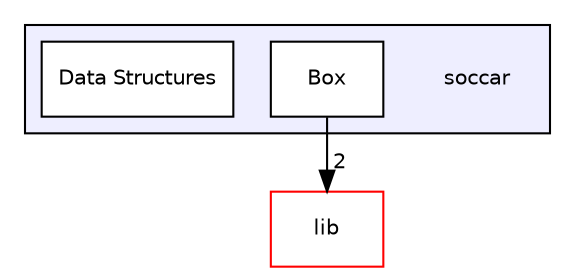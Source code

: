 digraph "soccar" {
  compound=true
  node [ fontsize="10", fontname="Helvetica"];
  edge [ labelfontsize="10", labelfontname="Helvetica"];
  subgraph clusterdir_c3287c44aff5d884b78bd3f7984dd3a3 {
    graph [ bgcolor="#eeeeff", pencolor="black", label="" URL="dir_c3287c44aff5d884b78bd3f7984dd3a3.html"];
    dir_c3287c44aff5d884b78bd3f7984dd3a3 [shape=plaintext label="soccar"];
    dir_dc53b9de577cbd9fc71d4550f68828af [shape=box label="Box" color="black" fillcolor="white" style="filled" URL="dir_dc53b9de577cbd9fc71d4550f68828af.html"];
    dir_992bd56b212c93c104aa770c1b7c74b3 [shape=box label="Data Structures" color="black" fillcolor="white" style="filled" URL="dir_992bd56b212c93c104aa770c1b7c74b3.html"];
  }
  dir_97aefd0d527b934f1d99a682da8fe6a9 [shape=box label="lib" fillcolor="white" style="filled" color="red" URL="dir_97aefd0d527b934f1d99a682da8fe6a9.html"];
  dir_dc53b9de577cbd9fc71d4550f68828af->dir_97aefd0d527b934f1d99a682da8fe6a9 [headlabel="2", labeldistance=1.5 headhref="dir_000012_000006.html"];
}
